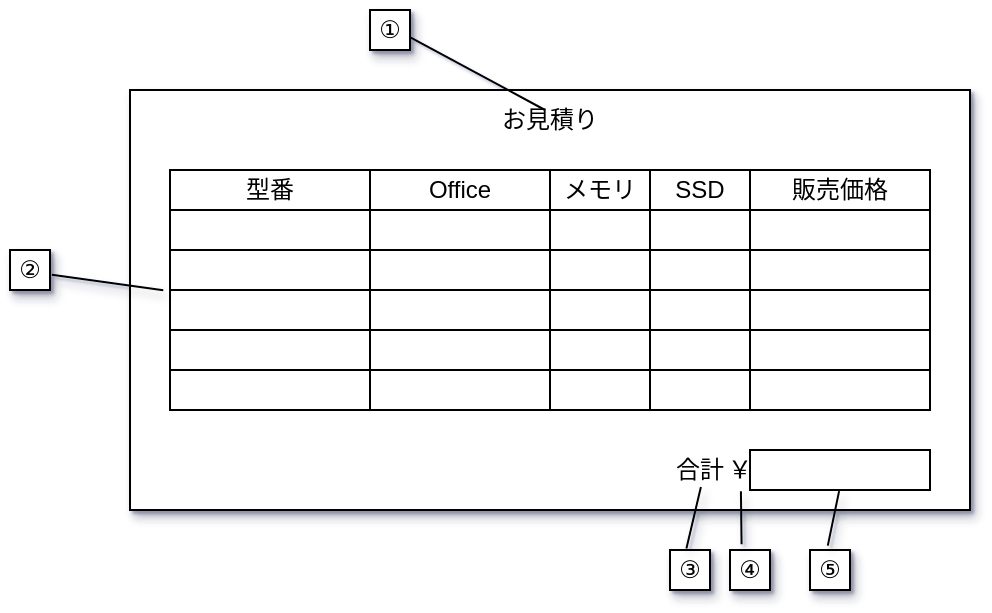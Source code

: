 <mxfile>
    <diagram name="お客様見積画面" id="rgbgES4tJEKVGF54ZIPd">
        <mxGraphModel dx="814" dy="339" grid="1" gridSize="10" guides="0" tooltips="1" connect="0" arrows="0" fold="1" page="1" pageScale="1" pageWidth="827" pageHeight="1169" math="0" shadow="1">
            <root>
                <mxCell id="jopfzJTQR7Z_EkR9QJMv-0"/>
                <object label="背景" id="jopfzJTQR7Z_EkR9QJMv-1">
                    <mxCell style="" parent="jopfzJTQR7Z_EkR9QJMv-0"/>
                </object>
                <mxCell id="jopfzJTQR7Z_EkR9QJMv-2" value="" style="rounded=0;whiteSpace=wrap;html=1;shadow=1;" parent="jopfzJTQR7Z_EkR9QJMv-1" vertex="1">
                    <mxGeometry x="80" y="50" width="420" height="210" as="geometry"/>
                </mxCell>
                <object label="パーツ" id="jopfzJTQR7Z_EkR9QJMv-3">
                    <mxCell style="" parent="jopfzJTQR7Z_EkR9QJMv-0"/>
                </object>
                <mxCell id="jopfzJTQR7Z_EkR9QJMv-4" value="お見積り" style="text;html=1;strokeColor=none;fillColor=none;align=center;verticalAlign=middle;whiteSpace=wrap;rounded=0;" parent="jopfzJTQR7Z_EkR9QJMv-3" vertex="1">
                    <mxGeometry x="260" y="50" width="60" height="30" as="geometry"/>
                </mxCell>
                <mxCell id="jopfzJTQR7Z_EkR9QJMv-66" value="合計" style="text;html=1;strokeColor=none;fillColor=none;align=center;verticalAlign=middle;whiteSpace=wrap;rounded=0;" parent="jopfzJTQR7Z_EkR9QJMv-3" vertex="1">
                    <mxGeometry x="350" y="230" width="30" height="20" as="geometry"/>
                </mxCell>
                <mxCell id="jopfzJTQR7Z_EkR9QJMv-67" value="" style="rounded=0;whiteSpace=wrap;html=1;" parent="jopfzJTQR7Z_EkR9QJMv-3" vertex="1">
                    <mxGeometry x="390" y="230" width="90" height="20" as="geometry"/>
                </mxCell>
                <mxCell id="jopfzJTQR7Z_EkR9QJMv-68" value="￥" style="text;html=1;strokeColor=none;fillColor=none;align=center;verticalAlign=middle;whiteSpace=wrap;rounded=0;" parent="jopfzJTQR7Z_EkR9QJMv-3" vertex="1">
                    <mxGeometry x="380" y="230" width="10" height="20" as="geometry"/>
                </mxCell>
                <mxCell id="pb-lkPie_hsAUGKOw_gB-0" value="" style="shape=table;html=1;whiteSpace=wrap;startSize=0;container=1;collapsible=0;childLayout=tableLayout;" parent="jopfzJTQR7Z_EkR9QJMv-3" vertex="1">
                    <mxGeometry x="100" y="130" width="210" height="80" as="geometry"/>
                </mxCell>
                <mxCell id="pb-lkPie_hsAUGKOw_gB-1" value="" style="shape=partialRectangle;html=1;whiteSpace=wrap;collapsible=0;dropTarget=0;pointerEvents=0;fillColor=none;top=0;left=0;bottom=0;right=0;points=[[0,0.5],[1,0.5]];portConstraint=eastwest;" parent="pb-lkPie_hsAUGKOw_gB-0" vertex="1">
                    <mxGeometry width="210" height="20" as="geometry"/>
                </mxCell>
                <mxCell id="pb-lkPie_hsAUGKOw_gB-2" value="型番" style="shape=partialRectangle;html=1;whiteSpace=wrap;connectable=0;fillColor=none;top=0;left=0;bottom=0;right=0;overflow=hidden;pointerEvents=1;" parent="pb-lkPie_hsAUGKOw_gB-1" vertex="1">
                    <mxGeometry width="100" height="20" as="geometry">
                        <mxRectangle width="100" height="20" as="alternateBounds"/>
                    </mxGeometry>
                </mxCell>
                <mxCell id="pb-lkPie_hsAUGKOw_gB-3" value="Office" style="shape=partialRectangle;html=1;whiteSpace=wrap;connectable=0;fillColor=none;top=0;left=0;bottom=0;right=0;overflow=hidden;pointerEvents=1;" parent="pb-lkPie_hsAUGKOw_gB-1" vertex="1">
                    <mxGeometry x="100" width="90" height="20" as="geometry">
                        <mxRectangle width="90" height="20" as="alternateBounds"/>
                    </mxGeometry>
                </mxCell>
                <mxCell id="pb-lkPie_hsAUGKOw_gB-4" value="" style="shape=partialRectangle;html=1;whiteSpace=wrap;connectable=0;fillColor=none;top=0;left=0;bottom=0;right=0;overflow=hidden;pointerEvents=1;" parent="pb-lkPie_hsAUGKOw_gB-1" vertex="1">
                    <mxGeometry x="190" width="20" height="20" as="geometry">
                        <mxRectangle width="20" height="20" as="alternateBounds"/>
                    </mxGeometry>
                </mxCell>
                <mxCell id="pb-lkPie_hsAUGKOw_gB-5" value="" style="shape=partialRectangle;html=1;whiteSpace=wrap;collapsible=0;dropTarget=0;pointerEvents=0;fillColor=none;top=0;left=0;bottom=0;right=0;points=[[0,0.5],[1,0.5]];portConstraint=eastwest;" parent="pb-lkPie_hsAUGKOw_gB-0" vertex="1">
                    <mxGeometry y="20" width="210" height="20" as="geometry"/>
                </mxCell>
                <mxCell id="pb-lkPie_hsAUGKOw_gB-6" value="" style="shape=partialRectangle;html=1;whiteSpace=wrap;connectable=0;fillColor=none;top=0;left=0;bottom=0;right=0;overflow=hidden;pointerEvents=1;" parent="pb-lkPie_hsAUGKOw_gB-5" vertex="1">
                    <mxGeometry width="100" height="20" as="geometry">
                        <mxRectangle width="100" height="20" as="alternateBounds"/>
                    </mxGeometry>
                </mxCell>
                <mxCell id="pb-lkPie_hsAUGKOw_gB-7" value="" style="shape=partialRectangle;html=1;whiteSpace=wrap;connectable=0;fillColor=none;top=0;left=0;bottom=0;right=0;overflow=hidden;pointerEvents=1;" parent="pb-lkPie_hsAUGKOw_gB-5" vertex="1">
                    <mxGeometry x="100" width="90" height="20" as="geometry">
                        <mxRectangle width="90" height="20" as="alternateBounds"/>
                    </mxGeometry>
                </mxCell>
                <mxCell id="pb-lkPie_hsAUGKOw_gB-8" value="" style="shape=partialRectangle;html=1;whiteSpace=wrap;connectable=0;fillColor=none;top=0;left=0;bottom=0;right=0;overflow=hidden;pointerEvents=1;" parent="pb-lkPie_hsAUGKOw_gB-5" vertex="1">
                    <mxGeometry x="190" width="20" height="20" as="geometry">
                        <mxRectangle width="20" height="20" as="alternateBounds"/>
                    </mxGeometry>
                </mxCell>
                <mxCell id="pb-lkPie_hsAUGKOw_gB-9" value="" style="shape=partialRectangle;html=1;whiteSpace=wrap;collapsible=0;dropTarget=0;pointerEvents=0;fillColor=none;top=0;left=0;bottom=0;right=0;points=[[0,0.5],[1,0.5]];portConstraint=eastwest;" parent="pb-lkPie_hsAUGKOw_gB-0" vertex="1">
                    <mxGeometry y="40" width="210" height="20" as="geometry"/>
                </mxCell>
                <mxCell id="pb-lkPie_hsAUGKOw_gB-10" value="" style="shape=partialRectangle;html=1;whiteSpace=wrap;connectable=0;fillColor=none;top=0;left=0;bottom=0;right=0;overflow=hidden;pointerEvents=1;" parent="pb-lkPie_hsAUGKOw_gB-9" vertex="1">
                    <mxGeometry width="100" height="20" as="geometry">
                        <mxRectangle width="100" height="20" as="alternateBounds"/>
                    </mxGeometry>
                </mxCell>
                <mxCell id="pb-lkPie_hsAUGKOw_gB-11" value="" style="shape=partialRectangle;html=1;whiteSpace=wrap;connectable=0;fillColor=none;top=0;left=0;bottom=0;right=0;overflow=hidden;pointerEvents=1;" parent="pb-lkPie_hsAUGKOw_gB-9" vertex="1">
                    <mxGeometry x="100" width="90" height="20" as="geometry">
                        <mxRectangle width="90" height="20" as="alternateBounds"/>
                    </mxGeometry>
                </mxCell>
                <mxCell id="pb-lkPie_hsAUGKOw_gB-12" value="" style="shape=partialRectangle;html=1;whiteSpace=wrap;connectable=0;fillColor=none;top=0;left=0;bottom=0;right=0;overflow=hidden;pointerEvents=1;" parent="pb-lkPie_hsAUGKOw_gB-9" vertex="1">
                    <mxGeometry x="190" width="20" height="20" as="geometry">
                        <mxRectangle width="20" height="20" as="alternateBounds"/>
                    </mxGeometry>
                </mxCell>
                <mxCell id="pb-lkPie_hsAUGKOw_gB-13" value="" style="shape=partialRectangle;html=1;whiteSpace=wrap;collapsible=0;dropTarget=0;pointerEvents=0;fillColor=none;top=0;left=0;bottom=0;right=0;points=[[0,0.5],[1,0.5]];portConstraint=eastwest;" parent="pb-lkPie_hsAUGKOw_gB-0" vertex="1">
                    <mxGeometry y="60" width="210" height="20" as="geometry"/>
                </mxCell>
                <mxCell id="pb-lkPie_hsAUGKOw_gB-14" value="" style="shape=partialRectangle;html=1;whiteSpace=wrap;connectable=0;fillColor=none;top=0;left=0;bottom=0;right=0;overflow=hidden;pointerEvents=1;" parent="pb-lkPie_hsAUGKOw_gB-13" vertex="1">
                    <mxGeometry width="100" height="20" as="geometry">
                        <mxRectangle width="100" height="20" as="alternateBounds"/>
                    </mxGeometry>
                </mxCell>
                <mxCell id="pb-lkPie_hsAUGKOw_gB-15" value="" style="shape=partialRectangle;html=1;whiteSpace=wrap;connectable=0;fillColor=none;top=0;left=0;bottom=0;right=0;overflow=hidden;pointerEvents=1;" parent="pb-lkPie_hsAUGKOw_gB-13" vertex="1">
                    <mxGeometry x="100" width="90" height="20" as="geometry">
                        <mxRectangle width="90" height="20" as="alternateBounds"/>
                    </mxGeometry>
                </mxCell>
                <mxCell id="pb-lkPie_hsAUGKOw_gB-16" value="" style="shape=partialRectangle;html=1;whiteSpace=wrap;connectable=0;fillColor=none;top=0;left=0;bottom=0;right=0;overflow=hidden;pointerEvents=1;" parent="pb-lkPie_hsAUGKOw_gB-13" vertex="1">
                    <mxGeometry x="190" width="20" height="20" as="geometry">
                        <mxRectangle width="20" height="20" as="alternateBounds"/>
                    </mxGeometry>
                </mxCell>
                <mxCell id="jopfzJTQR7Z_EkR9QJMv-32" value="" style="shape=table;html=1;whiteSpace=wrap;startSize=0;container=1;collapsible=0;childLayout=tableLayout;" parent="jopfzJTQR7Z_EkR9QJMv-3" vertex="1">
                    <mxGeometry x="100" y="90" width="210" height="80" as="geometry"/>
                </mxCell>
                <mxCell id="jopfzJTQR7Z_EkR9QJMv-33" value="" style="shape=partialRectangle;html=1;whiteSpace=wrap;collapsible=0;dropTarget=0;pointerEvents=0;fillColor=none;top=0;left=0;bottom=0;right=0;points=[[0,0.5],[1,0.5]];portConstraint=eastwest;" parent="jopfzJTQR7Z_EkR9QJMv-32" vertex="1">
                    <mxGeometry width="210" height="20" as="geometry"/>
                </mxCell>
                <mxCell id="jopfzJTQR7Z_EkR9QJMv-34" value="型番" style="shape=partialRectangle;html=1;whiteSpace=wrap;connectable=0;fillColor=none;top=0;left=0;bottom=0;right=0;overflow=hidden;pointerEvents=1;" parent="jopfzJTQR7Z_EkR9QJMv-33" vertex="1">
                    <mxGeometry width="100" height="20" as="geometry">
                        <mxRectangle width="100" height="20" as="alternateBounds"/>
                    </mxGeometry>
                </mxCell>
                <mxCell id="jopfzJTQR7Z_EkR9QJMv-35" value="Office" style="shape=partialRectangle;html=1;whiteSpace=wrap;connectable=0;fillColor=none;top=0;left=0;bottom=0;right=0;overflow=hidden;pointerEvents=1;" parent="jopfzJTQR7Z_EkR9QJMv-33" vertex="1">
                    <mxGeometry x="100" width="90" height="20" as="geometry">
                        <mxRectangle width="90" height="20" as="alternateBounds"/>
                    </mxGeometry>
                </mxCell>
                <mxCell id="jopfzJTQR7Z_EkR9QJMv-36" value="" style="shape=partialRectangle;html=1;whiteSpace=wrap;connectable=0;fillColor=none;top=0;left=0;bottom=0;right=0;overflow=hidden;pointerEvents=1;" parent="jopfzJTQR7Z_EkR9QJMv-33" vertex="1">
                    <mxGeometry x="190" width="20" height="20" as="geometry">
                        <mxRectangle width="20" height="20" as="alternateBounds"/>
                    </mxGeometry>
                </mxCell>
                <mxCell id="jopfzJTQR7Z_EkR9QJMv-37" value="" style="shape=partialRectangle;html=1;whiteSpace=wrap;collapsible=0;dropTarget=0;pointerEvents=0;fillColor=none;top=0;left=0;bottom=0;right=0;points=[[0,0.5],[1,0.5]];portConstraint=eastwest;" parent="jopfzJTQR7Z_EkR9QJMv-32" vertex="1">
                    <mxGeometry y="20" width="210" height="20" as="geometry"/>
                </mxCell>
                <mxCell id="jopfzJTQR7Z_EkR9QJMv-38" value="" style="shape=partialRectangle;html=1;whiteSpace=wrap;connectable=0;fillColor=none;top=0;left=0;bottom=0;right=0;overflow=hidden;pointerEvents=1;" parent="jopfzJTQR7Z_EkR9QJMv-37" vertex="1">
                    <mxGeometry width="100" height="20" as="geometry">
                        <mxRectangle width="100" height="20" as="alternateBounds"/>
                    </mxGeometry>
                </mxCell>
                <mxCell id="jopfzJTQR7Z_EkR9QJMv-40" value="" style="shape=partialRectangle;html=1;whiteSpace=wrap;connectable=0;fillColor=none;top=0;left=0;bottom=0;right=0;overflow=hidden;pointerEvents=1;" parent="jopfzJTQR7Z_EkR9QJMv-37" vertex="1">
                    <mxGeometry x="100" width="90" height="20" as="geometry">
                        <mxRectangle width="90" height="20" as="alternateBounds"/>
                    </mxGeometry>
                </mxCell>
                <mxCell id="jopfzJTQR7Z_EkR9QJMv-39" value="" style="shape=partialRectangle;html=1;whiteSpace=wrap;connectable=0;fillColor=none;top=0;left=0;bottom=0;right=0;overflow=hidden;pointerEvents=1;" parent="jopfzJTQR7Z_EkR9QJMv-37" vertex="1">
                    <mxGeometry x="190" width="20" height="20" as="geometry">
                        <mxRectangle width="20" height="20" as="alternateBounds"/>
                    </mxGeometry>
                </mxCell>
                <mxCell id="jopfzJTQR7Z_EkR9QJMv-41" value="" style="shape=partialRectangle;html=1;whiteSpace=wrap;collapsible=0;dropTarget=0;pointerEvents=0;fillColor=none;top=0;left=0;bottom=0;right=0;points=[[0,0.5],[1,0.5]];portConstraint=eastwest;" parent="jopfzJTQR7Z_EkR9QJMv-32" vertex="1">
                    <mxGeometry y="40" width="210" height="20" as="geometry"/>
                </mxCell>
                <mxCell id="jopfzJTQR7Z_EkR9QJMv-42" value="" style="shape=partialRectangle;html=1;whiteSpace=wrap;connectable=0;fillColor=none;top=0;left=0;bottom=0;right=0;overflow=hidden;pointerEvents=1;" parent="jopfzJTQR7Z_EkR9QJMv-41" vertex="1">
                    <mxGeometry width="100" height="20" as="geometry">
                        <mxRectangle width="100" height="20" as="alternateBounds"/>
                    </mxGeometry>
                </mxCell>
                <mxCell id="jopfzJTQR7Z_EkR9QJMv-43" value="" style="shape=partialRectangle;html=1;whiteSpace=wrap;connectable=0;fillColor=none;top=0;left=0;bottom=0;right=0;overflow=hidden;pointerEvents=1;" parent="jopfzJTQR7Z_EkR9QJMv-41" vertex="1">
                    <mxGeometry x="100" width="90" height="20" as="geometry">
                        <mxRectangle width="90" height="20" as="alternateBounds"/>
                    </mxGeometry>
                </mxCell>
                <mxCell id="jopfzJTQR7Z_EkR9QJMv-44" value="" style="shape=partialRectangle;html=1;whiteSpace=wrap;connectable=0;fillColor=none;top=0;left=0;bottom=0;right=0;overflow=hidden;pointerEvents=1;" parent="jopfzJTQR7Z_EkR9QJMv-41" vertex="1">
                    <mxGeometry x="190" width="20" height="20" as="geometry">
                        <mxRectangle width="20" height="20" as="alternateBounds"/>
                    </mxGeometry>
                </mxCell>
                <mxCell id="jopfzJTQR7Z_EkR9QJMv-45" value="" style="shape=partialRectangle;html=1;whiteSpace=wrap;collapsible=0;dropTarget=0;pointerEvents=0;fillColor=none;top=0;left=0;bottom=0;right=0;points=[[0,0.5],[1,0.5]];portConstraint=eastwest;" parent="jopfzJTQR7Z_EkR9QJMv-32" vertex="1">
                    <mxGeometry y="60" width="210" height="20" as="geometry"/>
                </mxCell>
                <mxCell id="jopfzJTQR7Z_EkR9QJMv-46" value="" style="shape=partialRectangle;html=1;whiteSpace=wrap;connectable=0;fillColor=none;top=0;left=0;bottom=0;right=0;overflow=hidden;pointerEvents=1;" parent="jopfzJTQR7Z_EkR9QJMv-45" vertex="1">
                    <mxGeometry width="100" height="20" as="geometry">
                        <mxRectangle width="100" height="20" as="alternateBounds"/>
                    </mxGeometry>
                </mxCell>
                <mxCell id="jopfzJTQR7Z_EkR9QJMv-47" value="" style="shape=partialRectangle;html=1;whiteSpace=wrap;connectable=0;fillColor=none;top=0;left=0;bottom=0;right=0;overflow=hidden;pointerEvents=1;" parent="jopfzJTQR7Z_EkR9QJMv-45" vertex="1">
                    <mxGeometry x="100" width="90" height="20" as="geometry">
                        <mxRectangle width="90" height="20" as="alternateBounds"/>
                    </mxGeometry>
                </mxCell>
                <mxCell id="jopfzJTQR7Z_EkR9QJMv-48" value="" style="shape=partialRectangle;html=1;whiteSpace=wrap;connectable=0;fillColor=none;top=0;left=0;bottom=0;right=0;overflow=hidden;pointerEvents=1;" parent="jopfzJTQR7Z_EkR9QJMv-45" vertex="1">
                    <mxGeometry x="190" width="20" height="20" as="geometry">
                        <mxRectangle width="20" height="20" as="alternateBounds"/>
                    </mxGeometry>
                </mxCell>
                <mxCell id="pb-lkPie_hsAUGKOw_gB-18" value="" style="shape=table;html=1;whiteSpace=wrap;startSize=0;container=1;collapsible=0;childLayout=tableLayout;" parent="jopfzJTQR7Z_EkR9QJMv-3" vertex="1">
                    <mxGeometry x="290" y="130" width="190" height="80" as="geometry"/>
                </mxCell>
                <mxCell id="pb-lkPie_hsAUGKOw_gB-19" value="" style="shape=partialRectangle;html=1;whiteSpace=wrap;collapsible=0;dropTarget=0;pointerEvents=0;fillColor=none;top=0;left=0;bottom=0;right=0;points=[[0,0.5],[1,0.5]];portConstraint=eastwest;" parent="pb-lkPie_hsAUGKOw_gB-18" vertex="1">
                    <mxGeometry width="190" height="20" as="geometry"/>
                </mxCell>
                <mxCell id="pb-lkPie_hsAUGKOw_gB-20" value="メモリ" style="shape=partialRectangle;html=1;whiteSpace=wrap;connectable=0;fillColor=none;top=0;left=0;bottom=0;right=0;overflow=hidden;pointerEvents=1;" parent="pb-lkPie_hsAUGKOw_gB-19" vertex="1">
                    <mxGeometry width="50" height="20" as="geometry">
                        <mxRectangle width="50" height="20" as="alternateBounds"/>
                    </mxGeometry>
                </mxCell>
                <mxCell id="pb-lkPie_hsAUGKOw_gB-21" value="SSD" style="shape=partialRectangle;html=1;whiteSpace=wrap;connectable=0;fillColor=none;top=0;left=0;bottom=0;right=0;overflow=hidden;pointerEvents=1;" parent="pb-lkPie_hsAUGKOw_gB-19" vertex="1">
                    <mxGeometry x="50" width="50" height="20" as="geometry">
                        <mxRectangle width="50" height="20" as="alternateBounds"/>
                    </mxGeometry>
                </mxCell>
                <mxCell id="pb-lkPie_hsAUGKOw_gB-22" value="販売価格" style="shape=partialRectangle;html=1;whiteSpace=wrap;connectable=0;fillColor=none;top=0;left=0;bottom=0;right=0;overflow=hidden;pointerEvents=1;" parent="pb-lkPie_hsAUGKOw_gB-19" vertex="1">
                    <mxGeometry x="100" width="90" height="20" as="geometry">
                        <mxRectangle width="90" height="20" as="alternateBounds"/>
                    </mxGeometry>
                </mxCell>
                <mxCell id="pb-lkPie_hsAUGKOw_gB-23" value="" style="shape=partialRectangle;html=1;whiteSpace=wrap;collapsible=0;dropTarget=0;pointerEvents=0;fillColor=none;top=0;left=0;bottom=0;right=0;points=[[0,0.5],[1,0.5]];portConstraint=eastwest;" parent="pb-lkPie_hsAUGKOw_gB-18" vertex="1">
                    <mxGeometry y="20" width="190" height="20" as="geometry"/>
                </mxCell>
                <mxCell id="pb-lkPie_hsAUGKOw_gB-24" value="" style="shape=partialRectangle;html=1;whiteSpace=wrap;connectable=0;fillColor=none;top=0;left=0;bottom=0;right=0;overflow=hidden;pointerEvents=1;" parent="pb-lkPie_hsAUGKOw_gB-23" vertex="1">
                    <mxGeometry width="50" height="20" as="geometry">
                        <mxRectangle width="50" height="20" as="alternateBounds"/>
                    </mxGeometry>
                </mxCell>
                <mxCell id="pb-lkPie_hsAUGKOw_gB-25" value="" style="shape=partialRectangle;html=1;whiteSpace=wrap;connectable=0;fillColor=none;top=0;left=0;bottom=0;right=0;overflow=hidden;pointerEvents=1;" parent="pb-lkPie_hsAUGKOw_gB-23" vertex="1">
                    <mxGeometry x="50" width="50" height="20" as="geometry">
                        <mxRectangle width="50" height="20" as="alternateBounds"/>
                    </mxGeometry>
                </mxCell>
                <mxCell id="pb-lkPie_hsAUGKOw_gB-26" value="" style="shape=partialRectangle;html=1;whiteSpace=wrap;connectable=0;fillColor=none;top=0;left=0;bottom=0;right=0;overflow=hidden;pointerEvents=1;" parent="pb-lkPie_hsAUGKOw_gB-23" vertex="1">
                    <mxGeometry x="100" width="90" height="20" as="geometry">
                        <mxRectangle width="90" height="20" as="alternateBounds"/>
                    </mxGeometry>
                </mxCell>
                <mxCell id="pb-lkPie_hsAUGKOw_gB-27" value="" style="shape=partialRectangle;html=1;whiteSpace=wrap;collapsible=0;dropTarget=0;pointerEvents=0;fillColor=none;top=0;left=0;bottom=0;right=0;points=[[0,0.5],[1,0.5]];portConstraint=eastwest;" parent="pb-lkPie_hsAUGKOw_gB-18" vertex="1">
                    <mxGeometry y="40" width="190" height="20" as="geometry"/>
                </mxCell>
                <mxCell id="pb-lkPie_hsAUGKOw_gB-28" value="" style="shape=partialRectangle;html=1;whiteSpace=wrap;connectable=0;fillColor=none;top=0;left=0;bottom=0;right=0;overflow=hidden;pointerEvents=1;" parent="pb-lkPie_hsAUGKOw_gB-27" vertex="1">
                    <mxGeometry width="50" height="20" as="geometry">
                        <mxRectangle width="50" height="20" as="alternateBounds"/>
                    </mxGeometry>
                </mxCell>
                <mxCell id="pb-lkPie_hsAUGKOw_gB-29" value="" style="shape=partialRectangle;html=1;whiteSpace=wrap;connectable=0;fillColor=none;top=0;left=0;bottom=0;right=0;overflow=hidden;pointerEvents=1;" parent="pb-lkPie_hsAUGKOw_gB-27" vertex="1">
                    <mxGeometry x="50" width="50" height="20" as="geometry">
                        <mxRectangle width="50" height="20" as="alternateBounds"/>
                    </mxGeometry>
                </mxCell>
                <mxCell id="pb-lkPie_hsAUGKOw_gB-30" value="" style="shape=partialRectangle;html=1;whiteSpace=wrap;connectable=0;fillColor=none;top=0;left=0;bottom=0;right=0;overflow=hidden;pointerEvents=1;" parent="pb-lkPie_hsAUGKOw_gB-27" vertex="1">
                    <mxGeometry x="100" width="90" height="20" as="geometry">
                        <mxRectangle width="90" height="20" as="alternateBounds"/>
                    </mxGeometry>
                </mxCell>
                <mxCell id="pb-lkPie_hsAUGKOw_gB-31" value="" style="shape=partialRectangle;html=1;whiteSpace=wrap;collapsible=0;dropTarget=0;pointerEvents=0;fillColor=none;top=0;left=0;bottom=0;right=0;points=[[0,0.5],[1,0.5]];portConstraint=eastwest;" parent="pb-lkPie_hsAUGKOw_gB-18" vertex="1">
                    <mxGeometry y="60" width="190" height="20" as="geometry"/>
                </mxCell>
                <mxCell id="pb-lkPie_hsAUGKOw_gB-32" value="" style="shape=partialRectangle;html=1;whiteSpace=wrap;connectable=0;fillColor=none;top=0;left=0;bottom=0;right=0;overflow=hidden;pointerEvents=1;" parent="pb-lkPie_hsAUGKOw_gB-31" vertex="1">
                    <mxGeometry width="50" height="20" as="geometry">
                        <mxRectangle width="50" height="20" as="alternateBounds"/>
                    </mxGeometry>
                </mxCell>
                <mxCell id="pb-lkPie_hsAUGKOw_gB-33" value="" style="shape=partialRectangle;html=1;whiteSpace=wrap;connectable=0;fillColor=none;top=0;left=0;bottom=0;right=0;overflow=hidden;pointerEvents=1;" parent="pb-lkPie_hsAUGKOw_gB-31" vertex="1">
                    <mxGeometry x="50" width="50" height="20" as="geometry">
                        <mxRectangle width="50" height="20" as="alternateBounds"/>
                    </mxGeometry>
                </mxCell>
                <mxCell id="pb-lkPie_hsAUGKOw_gB-34" value="" style="shape=partialRectangle;html=1;whiteSpace=wrap;connectable=0;fillColor=none;top=0;left=0;bottom=0;right=0;overflow=hidden;pointerEvents=1;" parent="pb-lkPie_hsAUGKOw_gB-31" vertex="1">
                    <mxGeometry x="100" width="90" height="20" as="geometry">
                        <mxRectangle width="90" height="20" as="alternateBounds"/>
                    </mxGeometry>
                </mxCell>
                <mxCell id="jopfzJTQR7Z_EkR9QJMv-49" value="" style="shape=table;html=1;whiteSpace=wrap;startSize=0;container=1;collapsible=0;childLayout=tableLayout;" parent="jopfzJTQR7Z_EkR9QJMv-3" vertex="1">
                    <mxGeometry x="290" y="90" width="190" height="80" as="geometry"/>
                </mxCell>
                <mxCell id="jopfzJTQR7Z_EkR9QJMv-50" value="" style="shape=partialRectangle;html=1;whiteSpace=wrap;collapsible=0;dropTarget=0;pointerEvents=0;fillColor=none;top=0;left=0;bottom=0;right=0;points=[[0,0.5],[1,0.5]];portConstraint=eastwest;" parent="jopfzJTQR7Z_EkR9QJMv-49" vertex="1">
                    <mxGeometry width="190" height="20" as="geometry"/>
                </mxCell>
                <mxCell id="jopfzJTQR7Z_EkR9QJMv-51" value="メモリ" style="shape=partialRectangle;html=1;whiteSpace=wrap;connectable=0;fillColor=none;top=0;left=0;bottom=0;right=0;overflow=hidden;pointerEvents=1;" parent="jopfzJTQR7Z_EkR9QJMv-50" vertex="1">
                    <mxGeometry width="50" height="20" as="geometry">
                        <mxRectangle width="50" height="20" as="alternateBounds"/>
                    </mxGeometry>
                </mxCell>
                <mxCell id="jopfzJTQR7Z_EkR9QJMv-52" value="SSD" style="shape=partialRectangle;html=1;whiteSpace=wrap;connectable=0;fillColor=none;top=0;left=0;bottom=0;right=0;overflow=hidden;pointerEvents=1;" parent="jopfzJTQR7Z_EkR9QJMv-50" vertex="1">
                    <mxGeometry x="50" width="50" height="20" as="geometry">
                        <mxRectangle width="50" height="20" as="alternateBounds"/>
                    </mxGeometry>
                </mxCell>
                <mxCell id="jopfzJTQR7Z_EkR9QJMv-53" value="販売価格" style="shape=partialRectangle;html=1;whiteSpace=wrap;connectable=0;fillColor=none;top=0;left=0;bottom=0;right=0;overflow=hidden;pointerEvents=1;" parent="jopfzJTQR7Z_EkR9QJMv-50" vertex="1">
                    <mxGeometry x="100" width="90" height="20" as="geometry">
                        <mxRectangle width="90" height="20" as="alternateBounds"/>
                    </mxGeometry>
                </mxCell>
                <mxCell id="jopfzJTQR7Z_EkR9QJMv-54" value="" style="shape=partialRectangle;html=1;whiteSpace=wrap;collapsible=0;dropTarget=0;pointerEvents=0;fillColor=none;top=0;left=0;bottom=0;right=0;points=[[0,0.5],[1,0.5]];portConstraint=eastwest;" parent="jopfzJTQR7Z_EkR9QJMv-49" vertex="1">
                    <mxGeometry y="20" width="190" height="20" as="geometry"/>
                </mxCell>
                <mxCell id="jopfzJTQR7Z_EkR9QJMv-55" value="" style="shape=partialRectangle;html=1;whiteSpace=wrap;connectable=0;fillColor=none;top=0;left=0;bottom=0;right=0;overflow=hidden;pointerEvents=1;" parent="jopfzJTQR7Z_EkR9QJMv-54" vertex="1">
                    <mxGeometry width="50" height="20" as="geometry">
                        <mxRectangle width="50" height="20" as="alternateBounds"/>
                    </mxGeometry>
                </mxCell>
                <mxCell id="jopfzJTQR7Z_EkR9QJMv-56" value="" style="shape=partialRectangle;html=1;whiteSpace=wrap;connectable=0;fillColor=none;top=0;left=0;bottom=0;right=0;overflow=hidden;pointerEvents=1;" parent="jopfzJTQR7Z_EkR9QJMv-54" vertex="1">
                    <mxGeometry x="50" width="50" height="20" as="geometry">
                        <mxRectangle width="50" height="20" as="alternateBounds"/>
                    </mxGeometry>
                </mxCell>
                <mxCell id="jopfzJTQR7Z_EkR9QJMv-57" value="" style="shape=partialRectangle;html=1;whiteSpace=wrap;connectable=0;fillColor=none;top=0;left=0;bottom=0;right=0;overflow=hidden;pointerEvents=1;" parent="jopfzJTQR7Z_EkR9QJMv-54" vertex="1">
                    <mxGeometry x="100" width="90" height="20" as="geometry">
                        <mxRectangle width="90" height="20" as="alternateBounds"/>
                    </mxGeometry>
                </mxCell>
                <mxCell id="jopfzJTQR7Z_EkR9QJMv-58" value="" style="shape=partialRectangle;html=1;whiteSpace=wrap;collapsible=0;dropTarget=0;pointerEvents=0;fillColor=none;top=0;left=0;bottom=0;right=0;points=[[0,0.5],[1,0.5]];portConstraint=eastwest;" parent="jopfzJTQR7Z_EkR9QJMv-49" vertex="1">
                    <mxGeometry y="40" width="190" height="20" as="geometry"/>
                </mxCell>
                <mxCell id="jopfzJTQR7Z_EkR9QJMv-59" value="" style="shape=partialRectangle;html=1;whiteSpace=wrap;connectable=0;fillColor=none;top=0;left=0;bottom=0;right=0;overflow=hidden;pointerEvents=1;" parent="jopfzJTQR7Z_EkR9QJMv-58" vertex="1">
                    <mxGeometry width="50" height="20" as="geometry">
                        <mxRectangle width="50" height="20" as="alternateBounds"/>
                    </mxGeometry>
                </mxCell>
                <mxCell id="jopfzJTQR7Z_EkR9QJMv-60" value="" style="shape=partialRectangle;html=1;whiteSpace=wrap;connectable=0;fillColor=none;top=0;left=0;bottom=0;right=0;overflow=hidden;pointerEvents=1;" parent="jopfzJTQR7Z_EkR9QJMv-58" vertex="1">
                    <mxGeometry x="50" width="50" height="20" as="geometry">
                        <mxRectangle width="50" height="20" as="alternateBounds"/>
                    </mxGeometry>
                </mxCell>
                <mxCell id="jopfzJTQR7Z_EkR9QJMv-61" value="" style="shape=partialRectangle;html=1;whiteSpace=wrap;connectable=0;fillColor=none;top=0;left=0;bottom=0;right=0;overflow=hidden;pointerEvents=1;" parent="jopfzJTQR7Z_EkR9QJMv-58" vertex="1">
                    <mxGeometry x="100" width="90" height="20" as="geometry">
                        <mxRectangle width="90" height="20" as="alternateBounds"/>
                    </mxGeometry>
                </mxCell>
                <mxCell id="jopfzJTQR7Z_EkR9QJMv-62" value="" style="shape=partialRectangle;html=1;whiteSpace=wrap;collapsible=0;dropTarget=0;pointerEvents=0;fillColor=none;top=0;left=0;bottom=0;right=0;points=[[0,0.5],[1,0.5]];portConstraint=eastwest;" parent="jopfzJTQR7Z_EkR9QJMv-49" vertex="1">
                    <mxGeometry y="60" width="190" height="20" as="geometry"/>
                </mxCell>
                <mxCell id="jopfzJTQR7Z_EkR9QJMv-63" value="" style="shape=partialRectangle;html=1;whiteSpace=wrap;connectable=0;fillColor=none;top=0;left=0;bottom=0;right=0;overflow=hidden;pointerEvents=1;" parent="jopfzJTQR7Z_EkR9QJMv-62" vertex="1">
                    <mxGeometry width="50" height="20" as="geometry">
                        <mxRectangle width="50" height="20" as="alternateBounds"/>
                    </mxGeometry>
                </mxCell>
                <mxCell id="jopfzJTQR7Z_EkR9QJMv-64" value="" style="shape=partialRectangle;html=1;whiteSpace=wrap;connectable=0;fillColor=none;top=0;left=0;bottom=0;right=0;overflow=hidden;pointerEvents=1;" parent="jopfzJTQR7Z_EkR9QJMv-62" vertex="1">
                    <mxGeometry x="50" width="50" height="20" as="geometry">
                        <mxRectangle width="50" height="20" as="alternateBounds"/>
                    </mxGeometry>
                </mxCell>
                <mxCell id="jopfzJTQR7Z_EkR9QJMv-65" value="" style="shape=partialRectangle;html=1;whiteSpace=wrap;connectable=0;fillColor=none;top=0;left=0;bottom=0;right=0;overflow=hidden;pointerEvents=1;" parent="jopfzJTQR7Z_EkR9QJMv-62" vertex="1">
                    <mxGeometry x="100" width="90" height="20" as="geometry">
                        <mxRectangle width="90" height="20" as="alternateBounds"/>
                    </mxGeometry>
                </mxCell>
                <object label="矢印" id="jopfzJTQR7Z_EkR9QJMv-74">
                    <mxCell style="" parent="jopfzJTQR7Z_EkR9QJMv-0"/>
                </object>
                <mxCell id="jopfzJTQR7Z_EkR9QJMv-75" value="①" style="whiteSpace=wrap;html=1;aspect=fixed;shadow=1;" parent="jopfzJTQR7Z_EkR9QJMv-74" vertex="1">
                    <mxGeometry x="200" y="10" width="20" height="20" as="geometry"/>
                </mxCell>
                <mxCell id="jopfzJTQR7Z_EkR9QJMv-78" value="②" style="whiteSpace=wrap;html=1;aspect=fixed;shadow=1;" parent="jopfzJTQR7Z_EkR9QJMv-74" vertex="1">
                    <mxGeometry x="20" y="130" width="20" height="20" as="geometry"/>
                </mxCell>
                <mxCell id="jopfzJTQR7Z_EkR9QJMv-83" value="" style="endArrow=none;html=1;rounded=0;entryX=1.02;entryY=0.69;entryDx=0;entryDy=0;entryPerimeter=0;" parent="jopfzJTQR7Z_EkR9QJMv-74" target="jopfzJTQR7Z_EkR9QJMv-75" edge="1">
                    <mxGeometry width="50" height="50" relative="1" as="geometry">
                        <mxPoint x="287.5" y="60" as="sourcePoint"/>
                        <mxPoint x="200" y="20" as="targetPoint"/>
                    </mxGeometry>
                </mxCell>
                <mxCell id="jopfzJTQR7Z_EkR9QJMv-84" value="" style="endArrow=none;html=1;rounded=0;shadow=1;entryX=1.048;entryY=0.616;entryDx=0;entryDy=0;entryPerimeter=0;exitX=-0.016;exitY=0.007;exitDx=0;exitDy=0;exitPerimeter=0;" parent="jopfzJTQR7Z_EkR9QJMv-74" source="jopfzJTQR7Z_EkR9QJMv-45" target="jopfzJTQR7Z_EkR9QJMv-78" edge="1">
                    <mxGeometry width="50" height="50" relative="1" as="geometry">
                        <mxPoint x="140" y="100" as="sourcePoint"/>
                        <mxPoint x="52.5" y="60" as="targetPoint"/>
                    </mxGeometry>
                </mxCell>
                <mxCell id="jopfzJTQR7Z_EkR9QJMv-133" value="③" style="whiteSpace=wrap;html=1;aspect=fixed;shadow=1;direction=south;" parent="jopfzJTQR7Z_EkR9QJMv-74" vertex="1">
                    <mxGeometry x="350" y="280" width="20" height="20" as="geometry"/>
                </mxCell>
                <mxCell id="jopfzJTQR7Z_EkR9QJMv-134" value="" style="endArrow=none;html=1;rounded=0;shadow=1;entryX=-0.04;entryY=0.59;entryDx=0;entryDy=0;entryPerimeter=0;exitX=0.515;exitY=0.926;exitDx=0;exitDy=0;exitPerimeter=0;" parent="jopfzJTQR7Z_EkR9QJMv-74" source="jopfzJTQR7Z_EkR9QJMv-66" target="jopfzJTQR7Z_EkR9QJMv-133" edge="1">
                    <mxGeometry width="50" height="50" relative="1" as="geometry">
                        <mxPoint x="348.2" y="259.56" as="sourcePoint"/>
                        <mxPoint x="346.82" y="426.44" as="targetPoint"/>
                    </mxGeometry>
                </mxCell>
                <mxCell id="jopfzJTQR7Z_EkR9QJMv-135" value="④" style="whiteSpace=wrap;html=1;aspect=fixed;shadow=1;direction=south;" parent="jopfzJTQR7Z_EkR9QJMv-74" vertex="1">
                    <mxGeometry x="380" y="280" width="20" height="20" as="geometry"/>
                </mxCell>
                <mxCell id="jopfzJTQR7Z_EkR9QJMv-136" value="" style="endArrow=none;html=1;rounded=0;shadow=1;entryX=-0.143;entryY=0.71;entryDx=0;entryDy=0;entryPerimeter=0;exitX=0.545;exitY=1.029;exitDx=0;exitDy=0;exitPerimeter=0;" parent="jopfzJTQR7Z_EkR9QJMv-74" source="jopfzJTQR7Z_EkR9QJMv-68" target="jopfzJTQR7Z_EkR9QJMv-135" edge="1">
                    <mxGeometry width="50" height="50" relative="1" as="geometry">
                        <mxPoint x="385.45" y="388.52" as="sourcePoint"/>
                        <mxPoint x="388.2" y="429.2" as="targetPoint"/>
                    </mxGeometry>
                </mxCell>
                <mxCell id="jopfzJTQR7Z_EkR9QJMv-137" value="⑤" style="whiteSpace=wrap;html=1;aspect=fixed;shadow=1;direction=south;" parent="jopfzJTQR7Z_EkR9QJMv-74" vertex="1">
                    <mxGeometry x="420" y="280" width="20" height="20" as="geometry"/>
                </mxCell>
                <mxCell id="jopfzJTQR7Z_EkR9QJMv-138" value="" style="endArrow=none;html=1;rounded=0;shadow=1;entryX=-0.109;entryY=0.555;entryDx=0;entryDy=0;entryPerimeter=0;exitX=0.495;exitY=1.029;exitDx=0;exitDy=0;exitPerimeter=0;" parent="jopfzJTQR7Z_EkR9QJMv-74" source="jopfzJTQR7Z_EkR9QJMv-67" target="jopfzJTQR7Z_EkR9QJMv-137" edge="1">
                    <mxGeometry width="50" height="50" relative="1" as="geometry">
                        <mxPoint x="405.45" y="390.58" as="sourcePoint"/>
                        <mxPoint x="405.8" y="427.14" as="targetPoint"/>
                    </mxGeometry>
                </mxCell>
            </root>
        </mxGraphModel>
    </diagram>
</mxfile>